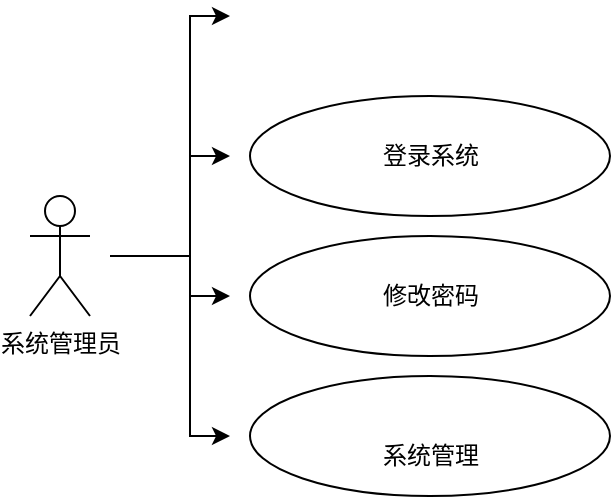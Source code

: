 <mxfile version="14.7.4" type="embed" pages="3"><diagram id="hZPbQjz2teNgzwlmYUkK" name="ent_manager_00"><mxGraphModel dx="690" dy="407" grid="1" gridSize="10" guides="1" tooltips="1" connect="1" arrows="1" fold="1" page="1" pageScale="1" pageWidth="1920" pageHeight="1200" math="0" shadow="0"><root><mxCell id="0"/><mxCell id="1" parent="0"/><mxCell id="6OKLoz5QRYWBKXCcHKRh-4" value="" style="edgeStyle=orthogonalEdgeStyle;rounded=0;orthogonalLoop=1;jettySize=auto;html=1;" parent="1" edge="1"><mxGeometry relative="1" as="geometry"><mxPoint x="480" y="190" as="sourcePoint"/><mxPoint x="540" y="70" as="targetPoint"/><Array as="points"><mxPoint x="480" y="190"/><mxPoint x="520" y="190"/><mxPoint x="520" y="70"/></Array></mxGeometry></mxCell><mxCell id="6OKLoz5QRYWBKXCcHKRh-17" value="" style="rounded=0;orthogonalLoop=1;jettySize=auto;html=1;edgeStyle=orthogonalEdgeStyle;elbow=vertical;" parent="1" edge="1"><mxGeometry relative="1" as="geometry"><mxPoint x="480" y="190" as="sourcePoint"/><mxPoint x="540" y="280" as="targetPoint"/><Array as="points"><mxPoint x="520" y="190"/><mxPoint x="520" y="280"/></Array></mxGeometry></mxCell><mxCell id="6OKLoz5QRYWBKXCcHKRh-18" value="" style="edgeStyle=orthogonalEdgeStyle;rounded=0;orthogonalLoop=1;jettySize=auto;html=1;" parent="1" edge="1"><mxGeometry relative="1" as="geometry"><mxPoint x="480" y="190" as="sourcePoint"/><mxPoint x="540" y="140" as="targetPoint"/><Array as="points"><mxPoint x="520" y="190"/><mxPoint x="520" y="140"/></Array></mxGeometry></mxCell><mxCell id="epeRU77rmkTxnslmgX97-5" value="" style="edgeStyle=orthogonalEdgeStyle;rounded=0;orthogonalLoop=1;jettySize=auto;html=1;" parent="1" edge="1"><mxGeometry relative="1" as="geometry"><mxPoint x="480" y="190" as="sourcePoint"/><mxPoint x="540" y="210" as="targetPoint"/><Array as="points"><mxPoint x="520" y="190"/><mxPoint x="520" y="210"/></Array></mxGeometry></mxCell><mxCell id="6OKLoz5QRYWBKXCcHKRh-1" value="系统管理员" style="shape=umlActor;verticalLabelPosition=bottom;verticalAlign=top;html=1;" parent="1" vertex="1"><mxGeometry x="440" y="160" width="30" height="60" as="geometry"/></mxCell><mxCell id="6OKLoz5QRYWBKXCcHKRh-10" value="" style="ellipse;whiteSpace=wrap;html=1;verticalAlign=top;" parent="1" vertex="1"><mxGeometry x="550" y="110" width="180" height="60" as="geometry"/></mxCell><mxCell id="6OKLoz5QRYWBKXCcHKRh-11" value="登录系统" style="text;html=1;align=center;verticalAlign=middle;resizable=0;points=[];autosize=1;strokeColor=none;fillColor=none;" parent="1" vertex="1"><mxGeometry x="610" y="130" width="60" height="20" as="geometry"/></mxCell><mxCell id="6OKLoz5QRYWBKXCcHKRh-12" value="" style="ellipse;whiteSpace=wrap;html=1;verticalAlign=top;" parent="1" vertex="1"><mxGeometry x="550" y="250" width="180" height="60" as="geometry"/></mxCell><mxCell id="6OKLoz5QRYWBKXCcHKRh-13" value="系统管理" style="text;html=1;align=center;verticalAlign=middle;resizable=0;points=[];autosize=1;strokeColor=none;fillColor=none;" parent="1" vertex="1"><mxGeometry x="610" y="280" width="60" height="20" as="geometry"/></mxCell><mxCell id="epeRU77rmkTxnslmgX97-1" value="" style="ellipse;whiteSpace=wrap;html=1;verticalAlign=top;" parent="1" vertex="1"><mxGeometry x="550" y="180" width="180" height="60" as="geometry"/></mxCell><mxCell id="epeRU77rmkTxnslmgX97-2" value="修改密码" style="text;html=1;align=center;verticalAlign=middle;resizable=0;points=[];autosize=1;strokeColor=none;fillColor=none;" parent="1" vertex="1"><mxGeometry x="610" y="200" width="60" height="20" as="geometry"/></mxCell></root></mxGraphModel></diagram><diagram id="WIw9e9frKtVNSH9nVA7h" name="ent_manager_10"><mxGraphModel dx="1380" dy="813" grid="1" gridSize="10" guides="1" tooltips="1" connect="1" arrows="1" fold="1" page="1" pageScale="1" pageWidth="1920" pageHeight="1200" math="0" shadow="0"><root><mxCell id="LGRGH655CSchLwy6N6ty-0"/><mxCell id="LGRGH655CSchLwy6N6ty-1" parent="LGRGH655CSchLwy6N6ty-0"/><mxCell id="LGRGH655CSchLwy6N6ty-4" value="" style="edgeStyle=orthogonalEdgeStyle;rounded=0;orthogonalLoop=1;jettySize=auto;html=1;" parent="LGRGH655CSchLwy6N6ty-1" source="LGRGH655CSchLwy6N6ty-5" edge="1"><mxGeometry relative="1" as="geometry"><mxPoint x="540" y="190" as="targetPoint"/></mxGeometry></mxCell><mxCell id="LGRGH655CSchLwy6N6ty-5" value="系统管理员" style="shape=umlActor;verticalLabelPosition=bottom;verticalAlign=top;html=1;" parent="LGRGH655CSchLwy6N6ty-1" vertex="1"><mxGeometry x="440" y="160" width="30" height="60" as="geometry"/></mxCell><mxCell id="LGRGH655CSchLwy6N6ty-8" value="" style="edgeStyle=orthogonalEdgeStyle;rounded=0;orthogonalLoop=1;jettySize=auto;html=1;exitX=1;exitY=0.5;exitDx=0;exitDy=0;" parent="LGRGH655CSchLwy6N6ty-1" source="LGRGH655CSchLwy6N6ty-10" target="LGRGH655CSchLwy6N6ty-14" edge="1"><mxGeometry relative="1" as="geometry"/></mxCell><mxCell id="LGRGH655CSchLwy6N6ty-9" value="" style="edgeStyle=orthogonalEdgeStyle;rounded=0;orthogonalLoop=1;jettySize=auto;html=1;" parent="LGRGH655CSchLwy6N6ty-1" source="LGRGH655CSchLwy6N6ty-10" target="LGRGH655CSchLwy6N6ty-16" edge="1"><mxGeometry relative="1" as="geometry"/></mxCell><mxCell id="LGRGH655CSchLwy6N6ty-10" value="" style="ellipse;whiteSpace=wrap;html=1;verticalAlign=top;" parent="LGRGH655CSchLwy6N6ty-1" vertex="1"><mxGeometry x="550" y="160" width="180" height="60" as="geometry"/></mxCell><mxCell id="LGRGH655CSchLwy6N6ty-11" value="修改密码" style="text;html=1;align=center;verticalAlign=middle;resizable=0;points=[];autosize=1;strokeColor=none;fillColor=none;" parent="LGRGH655CSchLwy6N6ty-1" vertex="1"><mxGeometry x="610" y="180" width="60" height="20" as="geometry"/></mxCell><mxCell id="LGRGH655CSchLwy6N6ty-14" value="" style="ellipse;whiteSpace=wrap;html=1;verticalAlign=top;" parent="LGRGH655CSchLwy6N6ty-1" vertex="1"><mxGeometry x="800" y="120" width="180" height="60" as="geometry"/></mxCell><mxCell id="LGRGH655CSchLwy6N6ty-15" value="首次登录修改密码进入系统" style="text;html=1;align=center;verticalAlign=middle;resizable=0;points=[];autosize=1;strokeColor=none;fillColor=none;" parent="LGRGH655CSchLwy6N6ty-1" vertex="1"><mxGeometry x="810" y="140" width="160" height="20" as="geometry"/></mxCell><mxCell id="LGRGH655CSchLwy6N6ty-16" value="" style="ellipse;whiteSpace=wrap;html=1;verticalAlign=top;" parent="LGRGH655CSchLwy6N6ty-1" vertex="1"><mxGeometry x="800" y="190" width="180" height="60" as="geometry"/></mxCell><mxCell id="LGRGH655CSchLwy6N6ty-17" value="非首次登录后修改密码" style="text;html=1;align=center;verticalAlign=middle;resizable=0;points=[];autosize=1;strokeColor=none;fillColor=none;" parent="LGRGH655CSchLwy6N6ty-1" vertex="1"><mxGeometry x="820" y="210" width="140" height="20" as="geometry"/></mxCell></root></mxGraphModel></diagram><diagram id="LtYkvaE_vi5jjCfZ22qR" name="ent_manager_11"><mxGraphModel dx="1380" dy="813" grid="1" gridSize="10" guides="1" tooltips="1" connect="1" arrows="1" fold="1" page="1" pageScale="1" pageWidth="1920" pageHeight="1200" math="0" shadow="0"><root><mxCell id="qFUhUoFra0QCx2b-uVbG-0"/><mxCell id="qFUhUoFra0QCx2b-uVbG-1" parent="qFUhUoFra0QCx2b-uVbG-0"/><mxCell id="j0zdqZ4gvTMgkpvPAREg-2" value="" style="edgeStyle=orthogonalEdgeStyle;rounded=0;orthogonalLoop=1;jettySize=auto;html=1;" parent="qFUhUoFra0QCx2b-uVbG-1" source="j0zdqZ4gvTMgkpvPAREg-3" edge="1"><mxGeometry relative="1" as="geometry"><mxPoint x="540" y="190" as="targetPoint"/></mxGeometry></mxCell><mxCell id="j0zdqZ4gvTMgkpvPAREg-3" value="系统管理员" style="shape=umlActor;verticalLabelPosition=bottom;verticalAlign=top;html=1;" parent="qFUhUoFra0QCx2b-uVbG-1" vertex="1"><mxGeometry x="440" y="160" width="30" height="60" as="geometry"/></mxCell><mxCell id="j0zdqZ4gvTMgkpvPAREg-6" value="" style="rounded=0;orthogonalLoop=1;jettySize=auto;html=1;entryX=0.519;entryY=1.042;entryDx=0;entryDy=0;entryPerimeter=0;" parent="qFUhUoFra0QCx2b-uVbG-1" source="j0zdqZ4gvTMgkpvPAREg-8" target="j0zdqZ4gvTMgkpvPAREg-12" edge="1"><mxGeometry relative="1" as="geometry"/></mxCell><mxCell id="j0zdqZ4gvTMgkpvPAREg-7" value="" style="rounded=0;orthogonalLoop=1;jettySize=auto;html=1;entryX=0.5;entryY=1;entryDx=0;entryDy=0;" parent="qFUhUoFra0QCx2b-uVbG-1" source="j0zdqZ4gvTMgkpvPAREg-8" target="j0zdqZ4gvTMgkpvPAREg-14" edge="1"><mxGeometry relative="1" as="geometry"><mxPoint x="800" y="110" as="targetPoint"/></mxGeometry></mxCell><mxCell id="kScn1_yhGbefPO-GcbY0-1" value="" style="rounded=0;orthogonalLoop=1;jettySize=auto;html=1;" parent="qFUhUoFra0QCx2b-uVbG-1" source="j0zdqZ4gvTMgkpvPAREg-8" target="kScn1_yhGbefPO-GcbY0-0" edge="1"><mxGeometry relative="1" as="geometry"/></mxCell><mxCell id="kScn1_yhGbefPO-GcbY0-4" value="" style="edgeStyle=none;rounded=0;orthogonalLoop=1;jettySize=auto;html=1;" parent="qFUhUoFra0QCx2b-uVbG-1" source="j0zdqZ4gvTMgkpvPAREg-8" target="kScn1_yhGbefPO-GcbY0-3" edge="1"><mxGeometry relative="1" as="geometry"/></mxCell><mxCell id="kScn1_yhGbefPO-GcbY0-7" value="" style="edgeStyle=none;rounded=0;orthogonalLoop=1;jettySize=auto;html=1;" parent="qFUhUoFra0QCx2b-uVbG-1" source="j0zdqZ4gvTMgkpvPAREg-8" target="kScn1_yhGbefPO-GcbY0-6" edge="1"><mxGeometry relative="1" as="geometry"/></mxCell><mxCell id="kScn1_yhGbefPO-GcbY0-10" value="" style="edgeStyle=none;rounded=0;orthogonalLoop=1;jettySize=auto;html=1;" parent="qFUhUoFra0QCx2b-uVbG-1" source="j0zdqZ4gvTMgkpvPAREg-8" target="kScn1_yhGbefPO-GcbY0-9" edge="1"><mxGeometry relative="1" as="geometry"/></mxCell><mxCell id="j0zdqZ4gvTMgkpvPAREg-8" value="" style="ellipse;whiteSpace=wrap;html=1;verticalAlign=top;" parent="qFUhUoFra0QCx2b-uVbG-1" vertex="1"><mxGeometry x="550" y="160" width="180" height="60" as="geometry"/></mxCell><mxCell id="j0zdqZ4gvTMgkpvPAREg-9" value="系统管理" style="text;html=1;align=center;verticalAlign=middle;resizable=0;points=[];autosize=1;strokeColor=none;fillColor=none;" parent="qFUhUoFra0QCx2b-uVbG-1" vertex="1"><mxGeometry x="610" y="180" width="60" height="20" as="geometry"/></mxCell><mxCell id="j0zdqZ4gvTMgkpvPAREg-12" value="" style="ellipse;whiteSpace=wrap;html=1;verticalAlign=top;" parent="qFUhUoFra0QCx2b-uVbG-1" vertex="1"><mxGeometry x="440" y="20" width="180" height="60" as="geometry"/></mxCell><mxCell id="j0zdqZ4gvTMgkpvPAREg-13" value="系统设置" style="text;html=1;align=center;verticalAlign=middle;resizable=0;points=[];autosize=1;strokeColor=none;fillColor=none;" parent="qFUhUoFra0QCx2b-uVbG-1" vertex="1"><mxGeometry x="500" y="40" width="60" height="20" as="geometry"/></mxCell><mxCell id="j0zdqZ4gvTMgkpvPAREg-14" value="" style="ellipse;whiteSpace=wrap;html=1;verticalAlign=top;" parent="qFUhUoFra0QCx2b-uVbG-1" vertex="1"><mxGeometry x="660" y="20" width="180" height="60" as="geometry"/></mxCell><mxCell id="j0zdqZ4gvTMgkpvPAREg-15" value="部门管理" style="text;html=1;align=center;verticalAlign=middle;resizable=0;points=[];autosize=1;strokeColor=none;fillColor=none;" parent="qFUhUoFra0QCx2b-uVbG-1" vertex="1"><mxGeometry x="720" y="40" width="60" height="20" as="geometry"/></mxCell><mxCell id="kScn1_yhGbefPO-GcbY0-0" value="" style="ellipse;whiteSpace=wrap;html=1;verticalAlign=top;" parent="qFUhUoFra0QCx2b-uVbG-1" vertex="1"><mxGeometry x="440" y="280" width="180" height="60" as="geometry"/></mxCell><mxCell id="kScn1_yhGbefPO-GcbY0-2" value="角色管理" style="text;html=1;align=center;verticalAlign=middle;resizable=0;points=[];autosize=1;strokeColor=none;fillColor=none;" parent="qFUhUoFra0QCx2b-uVbG-1" vertex="1"><mxGeometry x="500" y="300" width="60" height="20" as="geometry"/></mxCell><mxCell id="kScn1_yhGbefPO-GcbY0-3" value="" style="ellipse;whiteSpace=wrap;html=1;verticalAlign=top;" parent="qFUhUoFra0QCx2b-uVbG-1" vertex="1"><mxGeometry x="660" y="280" width="180" height="60" as="geometry"/></mxCell><mxCell id="kScn1_yhGbefPO-GcbY0-5" value="资源管理" style="text;html=1;align=center;verticalAlign=middle;resizable=0;points=[];autosize=1;strokeColor=none;fillColor=none;" parent="qFUhUoFra0QCx2b-uVbG-1" vertex="1"><mxGeometry x="720" y="300" width="60" height="20" as="geometry"/></mxCell><mxCell id="kScn1_yhGbefPO-GcbY0-6" value="" style="ellipse;whiteSpace=wrap;html=1;verticalAlign=top;" parent="qFUhUoFra0QCx2b-uVbG-1" vertex="1"><mxGeometry x="800" y="80" width="180" height="60" as="geometry"/></mxCell><mxCell id="kScn1_yhGbefPO-GcbY0-8" value="员工管理" style="text;html=1;align=center;verticalAlign=middle;resizable=0;points=[];autosize=1;strokeColor=none;fillColor=none;" parent="qFUhUoFra0QCx2b-uVbG-1" vertex="1"><mxGeometry x="860" y="100" width="60" height="20" as="geometry"/></mxCell><mxCell id="kScn1_yhGbefPO-GcbY0-9" value="" style="ellipse;whiteSpace=wrap;html=1;verticalAlign=top;" parent="qFUhUoFra0QCx2b-uVbG-1" vertex="1"><mxGeometry x="800" y="220" width="180" height="60" as="geometry"/></mxCell><mxCell id="kScn1_yhGbefPO-GcbY0-11" value="职位管理" style="text;html=1;align=center;verticalAlign=middle;resizable=0;points=[];autosize=1;strokeColor=none;fillColor=none;" parent="qFUhUoFra0QCx2b-uVbG-1" vertex="1"><mxGeometry x="860" y="240" width="60" height="20" as="geometry"/></mxCell></root></mxGraphModel></diagram></mxfile>